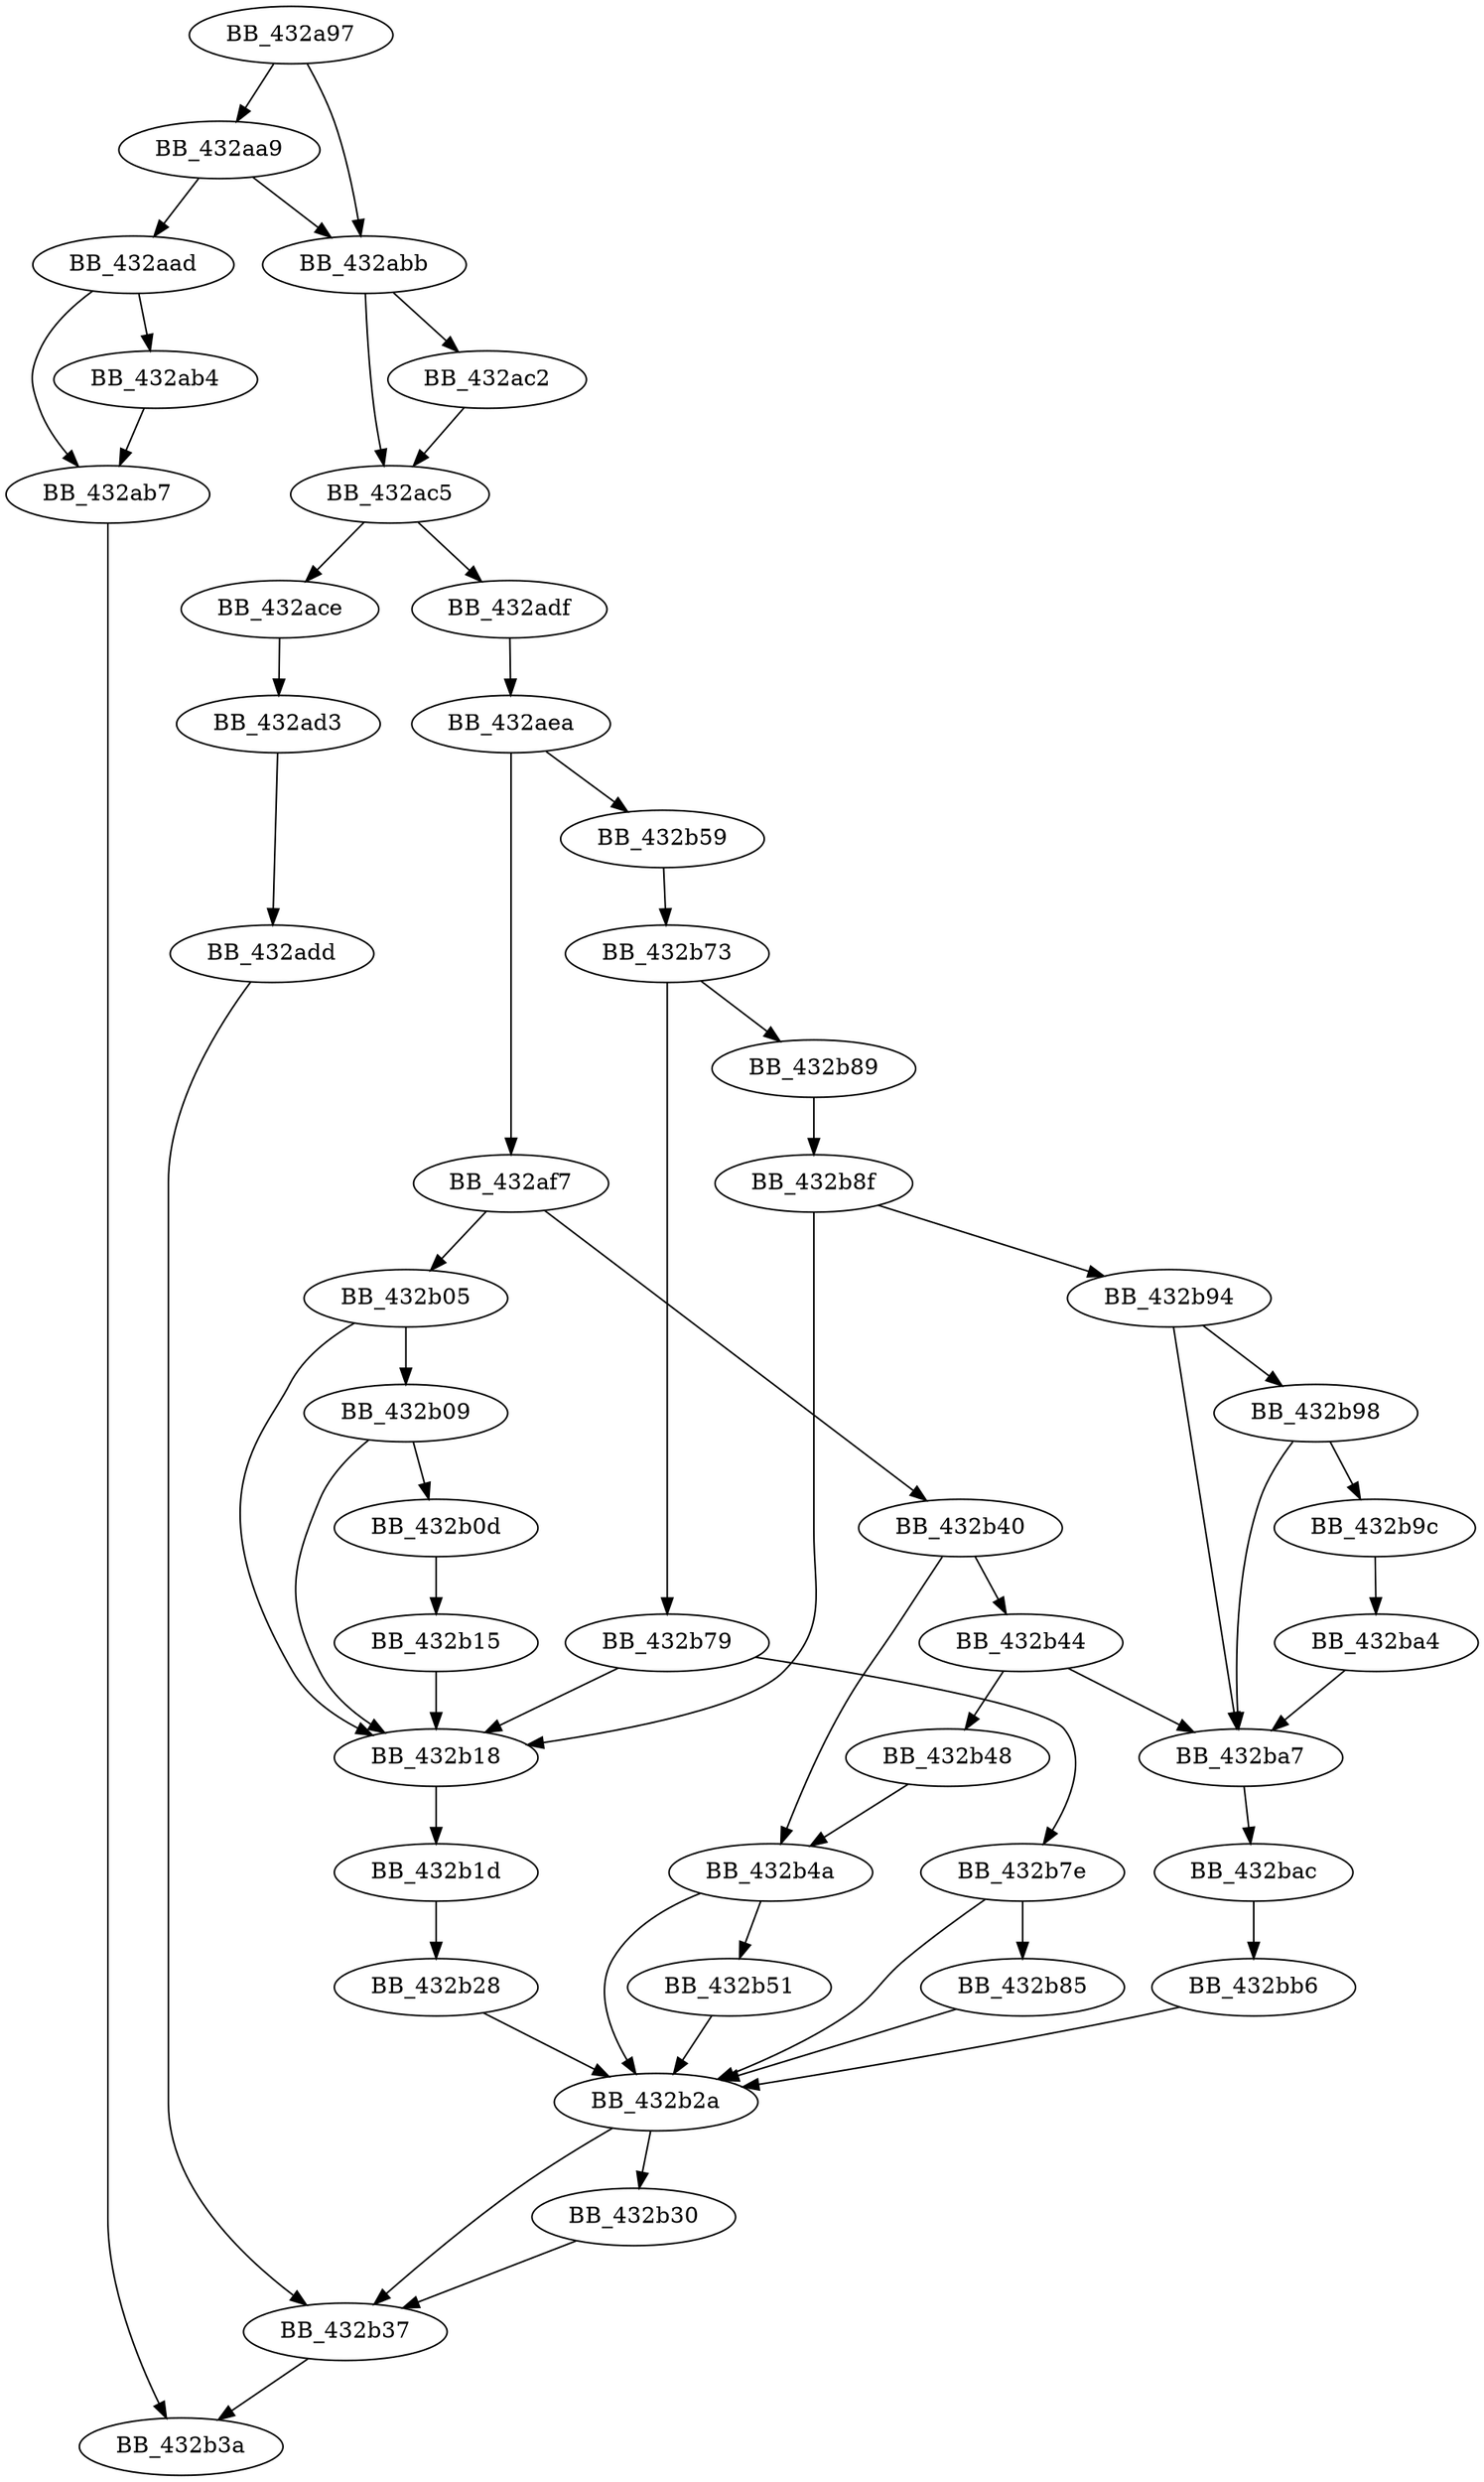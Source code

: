 DiGraph __wctomb_s_l{
BB_432a97->BB_432aa9
BB_432a97->BB_432abb
BB_432aa9->BB_432aad
BB_432aa9->BB_432abb
BB_432aad->BB_432ab4
BB_432aad->BB_432ab7
BB_432ab4->BB_432ab7
BB_432ab7->BB_432b3a
BB_432abb->BB_432ac2
BB_432abb->BB_432ac5
BB_432ac2->BB_432ac5
BB_432ac5->BB_432ace
BB_432ac5->BB_432adf
BB_432ace->BB_432ad3
BB_432ad3->BB_432add
BB_432add->BB_432b37
BB_432adf->BB_432aea
BB_432aea->BB_432af7
BB_432aea->BB_432b59
BB_432af7->BB_432b05
BB_432af7->BB_432b40
BB_432b05->BB_432b09
BB_432b05->BB_432b18
BB_432b09->BB_432b0d
BB_432b09->BB_432b18
BB_432b0d->BB_432b15
BB_432b15->BB_432b18
BB_432b18->BB_432b1d
BB_432b1d->BB_432b28
BB_432b28->BB_432b2a
BB_432b2a->BB_432b30
BB_432b2a->BB_432b37
BB_432b30->BB_432b37
BB_432b37->BB_432b3a
BB_432b40->BB_432b44
BB_432b40->BB_432b4a
BB_432b44->BB_432b48
BB_432b44->BB_432ba7
BB_432b48->BB_432b4a
BB_432b4a->BB_432b2a
BB_432b4a->BB_432b51
BB_432b51->BB_432b2a
BB_432b59->BB_432b73
BB_432b73->BB_432b79
BB_432b73->BB_432b89
BB_432b79->BB_432b18
BB_432b79->BB_432b7e
BB_432b7e->BB_432b2a
BB_432b7e->BB_432b85
BB_432b85->BB_432b2a
BB_432b89->BB_432b8f
BB_432b8f->BB_432b18
BB_432b8f->BB_432b94
BB_432b94->BB_432b98
BB_432b94->BB_432ba7
BB_432b98->BB_432b9c
BB_432b98->BB_432ba7
BB_432b9c->BB_432ba4
BB_432ba4->BB_432ba7
BB_432ba7->BB_432bac
BB_432bac->BB_432bb6
BB_432bb6->BB_432b2a
}

